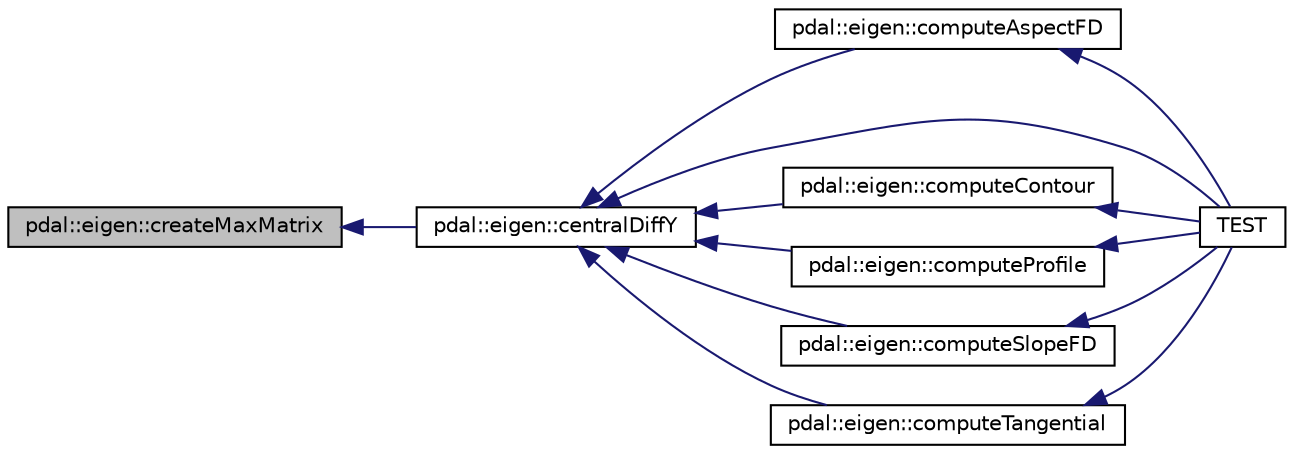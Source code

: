 digraph "pdal::eigen::createMaxMatrix"
{
  edge [fontname="Helvetica",fontsize="10",labelfontname="Helvetica",labelfontsize="10"];
  node [fontname="Helvetica",fontsize="10",shape=record];
  rankdir="LR";
  Node1 [label="pdal::eigen::createMaxMatrix",height=0.2,width=0.4,color="black", fillcolor="grey75", style="filled", fontcolor="black"];
  Node1 -> Node2 [dir="back",color="midnightblue",fontsize="10",style="solid",fontname="Helvetica"];
  Node2 [label="pdal::eigen::centralDiffY",height=0.2,width=0.4,color="black", fillcolor="white", style="filled",URL="$namespacepdal_1_1eigen.html#ab66d3e2ad4a22c909e99668dd0ab6f5d"];
  Node2 -> Node3 [dir="back",color="midnightblue",fontsize="10",style="solid",fontname="Helvetica"];
  Node3 [label="pdal::eigen::computeAspectFD",height=0.2,width=0.4,color="black", fillcolor="white", style="filled",URL="$namespacepdal_1_1eigen.html#ab53aeec07299f46c551e1cc9e2ab2d8c"];
  Node3 -> Node4 [dir="back",color="midnightblue",fontsize="10",style="solid",fontname="Helvetica"];
  Node4 [label="TEST",height=0.2,width=0.4,color="black", fillcolor="white", style="filled",URL="$EigenTest_8cpp.html#a117227755b8d6760a72ff7d416bd094f"];
  Node2 -> Node5 [dir="back",color="midnightblue",fontsize="10",style="solid",fontname="Helvetica"];
  Node5 [label="pdal::eigen::computeContour",height=0.2,width=0.4,color="black", fillcolor="white", style="filled",URL="$namespacepdal_1_1eigen.html#a8a54867810b638e4b6b64fd1804f00c8"];
  Node5 -> Node4 [dir="back",color="midnightblue",fontsize="10",style="solid",fontname="Helvetica"];
  Node2 -> Node6 [dir="back",color="midnightblue",fontsize="10",style="solid",fontname="Helvetica"];
  Node6 [label="pdal::eigen::computeProfile",height=0.2,width=0.4,color="black", fillcolor="white", style="filled",URL="$namespacepdal_1_1eigen.html#ae3c73acb88d80a9f0428c980b05863d4"];
  Node6 -> Node4 [dir="back",color="midnightblue",fontsize="10",style="solid",fontname="Helvetica"];
  Node2 -> Node7 [dir="back",color="midnightblue",fontsize="10",style="solid",fontname="Helvetica"];
  Node7 [label="pdal::eigen::computeSlopeFD",height=0.2,width=0.4,color="black", fillcolor="white", style="filled",URL="$namespacepdal_1_1eigen.html#a3ae8ec6a3501c7f138dc35aea08da663"];
  Node7 -> Node4 [dir="back",color="midnightblue",fontsize="10",style="solid",fontname="Helvetica"];
  Node2 -> Node8 [dir="back",color="midnightblue",fontsize="10",style="solid",fontname="Helvetica"];
  Node8 [label="pdal::eigen::computeTangential",height=0.2,width=0.4,color="black", fillcolor="white", style="filled",URL="$namespacepdal_1_1eigen.html#a28f0bb391554d5ee42aa5b3f100e833d"];
  Node8 -> Node4 [dir="back",color="midnightblue",fontsize="10",style="solid",fontname="Helvetica"];
  Node2 -> Node4 [dir="back",color="midnightblue",fontsize="10",style="solid",fontname="Helvetica"];
}
